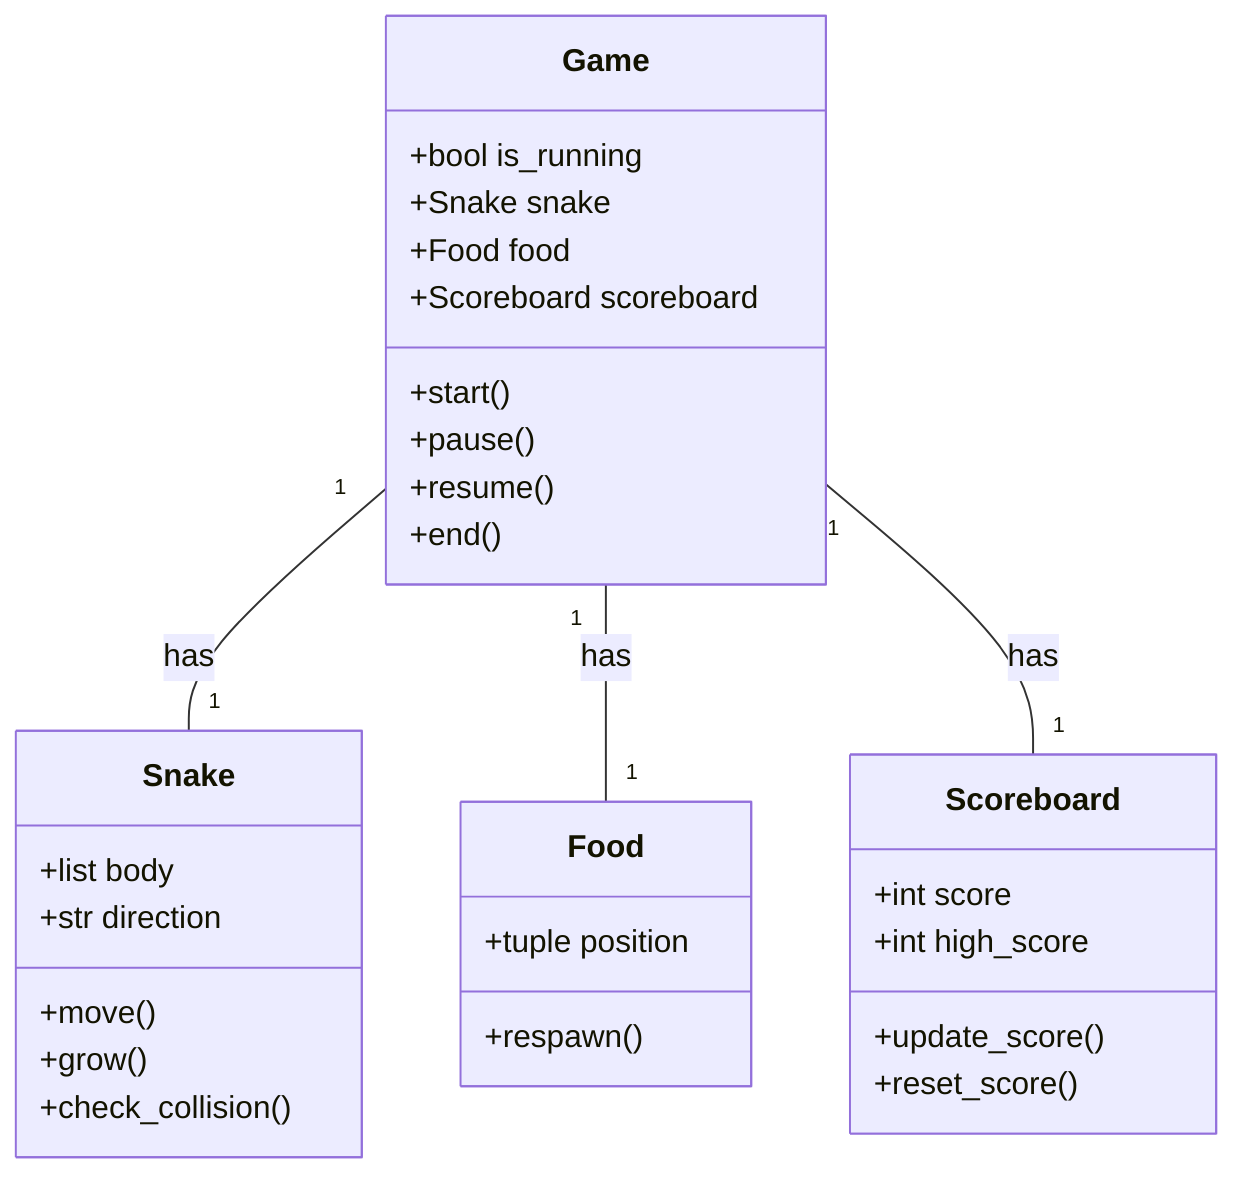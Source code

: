 classDiagram
    class Game{
        +bool is_running
        +Snake snake
        +Food food
        +Scoreboard scoreboard
        +start()
        +pause()
        +resume()
        +end()
    }
    class Snake{
        +list body
        +str direction
        +move()
        +grow()
        +check_collision()
    }
    class Food{
        +tuple position
        +respawn()
    }
    class Scoreboard{
        +int score
        +int high_score
        +update_score()
        +reset_score()
    }
    Game "1" -- "1" Snake: has
    Game "1" -- "1" Food: has
    Game "1" -- "1" Scoreboard: has